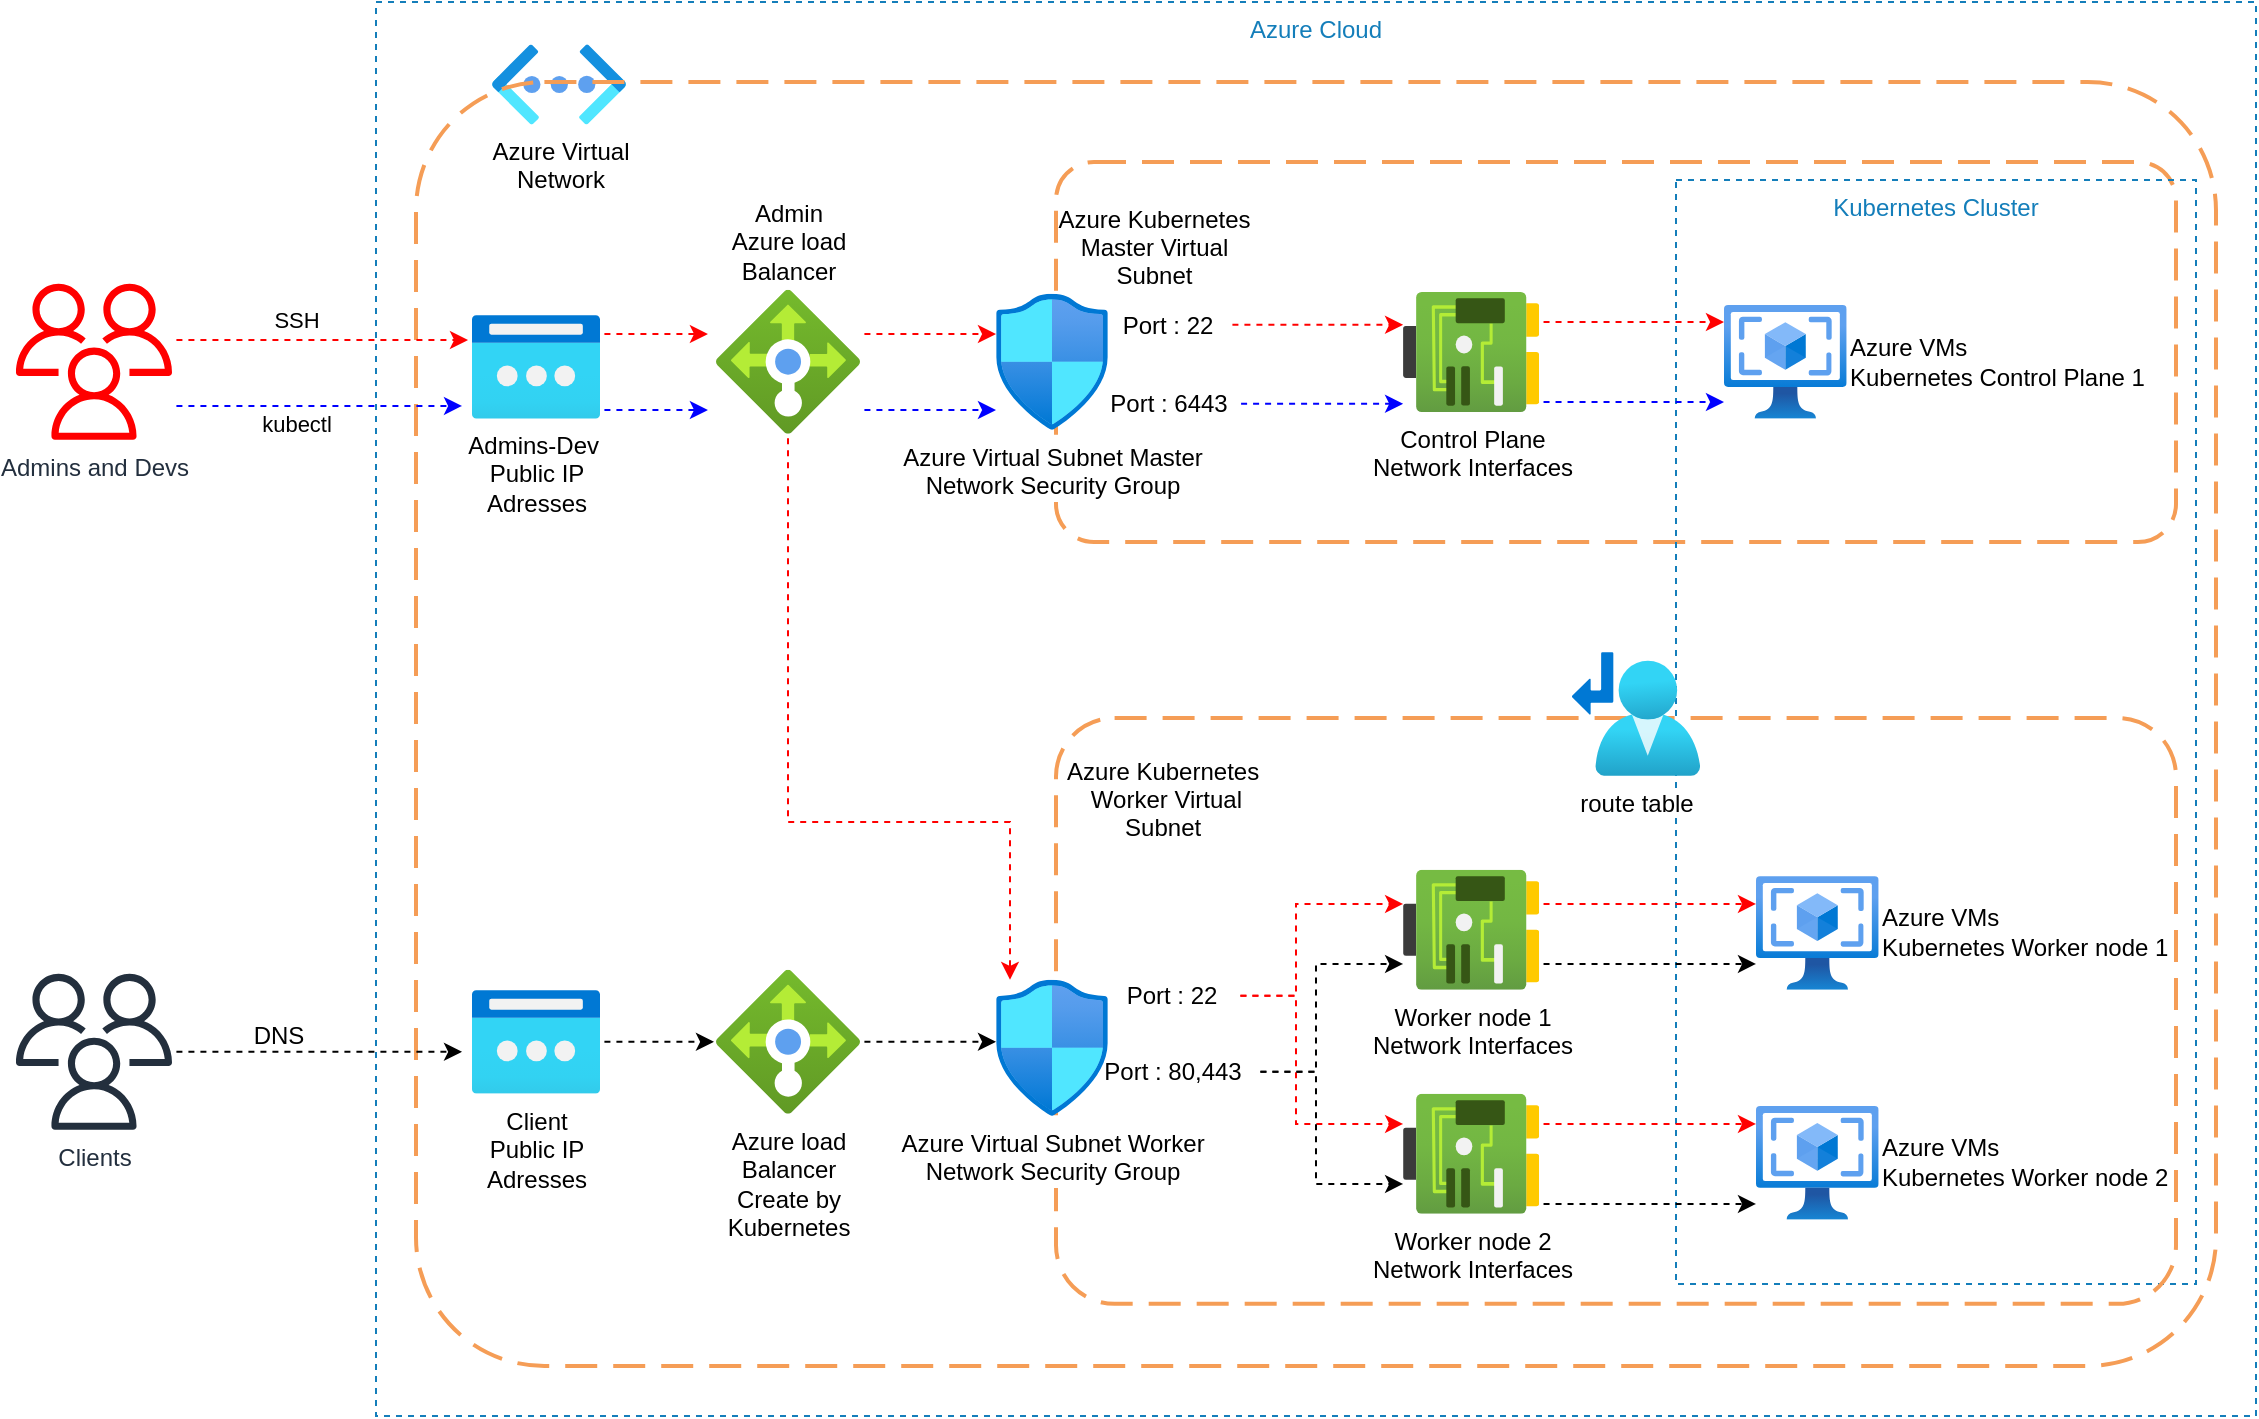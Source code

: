 <mxfile version="24.4.2" type="device">
  <diagram name="Page-1" id="6wDQ0zh6kTSqrW-CMUxc">
    <mxGraphModel dx="1034" dy="-41" grid="0" gridSize="10" guides="1" tooltips="1" connect="1" arrows="1" fold="1" page="0" pageScale="1" pageWidth="827" pageHeight="1169" math="0" shadow="0">
      <root>
        <mxCell id="0" />
        <mxCell id="1" parent="0" />
        <mxCell id="rMVCeF21x8GwSu0WunKX-1" value="Azure Cloud" style="fillColor=none;strokeColor=#147EBA;dashed=1;verticalAlign=top;fontStyle=0;fontColor=#147EBA;whiteSpace=wrap;html=1;" parent="1" vertex="1">
          <mxGeometry x="980" y="800" width="940" height="707" as="geometry" />
        </mxCell>
        <mxCell id="rMVCeF21x8GwSu0WunKX-2" value="Azure Virtual&lt;br&gt;Network" style="image;aspect=fixed;html=1;points=[];align=center;fontSize=12;image=img/lib/azure2/networking/Virtual_Networks_Classic.svg;" parent="1" vertex="1">
          <mxGeometry x="1038" y="821.25" width="67" height="40" as="geometry" />
        </mxCell>
        <mxCell id="rMVCeF21x8GwSu0WunKX-3" value="" style="rounded=1;arcSize=10;dashed=1;strokeColor=#F59D56;fillColor=none;gradientColor=none;dashPattern=8 4;strokeWidth=2;" parent="1" vertex="1">
          <mxGeometry x="1000" y="840" width="900" height="642" as="geometry" />
        </mxCell>
        <mxCell id="rMVCeF21x8GwSu0WunKX-4" value="" style="rounded=1;arcSize=10;dashed=1;strokeColor=#F59D56;fillColor=none;gradientColor=none;dashPattern=8 4;strokeWidth=2;" parent="1" vertex="1">
          <mxGeometry x="1320" y="880" width="560" height="190" as="geometry" />
        </mxCell>
        <mxCell id="rMVCeF21x8GwSu0WunKX-5" value="Azure Kubernetes&#xa; Master Virtual&#xa;Subnet" style="shape=image;verticalLabelPosition=bottom;labelBackgroundColor=none;verticalAlign=top;aspect=fixed;imageAspect=0;image=https://d1jnx9ba8s6j9r.cloudfront.net/blog/wp-content/uploads/2017/08/Sunet-Azure-Virtual-Networks-Edureka.png;" parent="1" vertex="1">
          <mxGeometry x="1341.672" y="865.25" width="55.119" height="29.867" as="geometry" />
        </mxCell>
        <mxCell id="rMVCeF21x8GwSu0WunKX-6" value="Kubernetes Cluster" style="fillColor=none;strokeColor=#147EBA;dashed=1;verticalAlign=top;fontStyle=0;fontColor=#147EBA;whiteSpace=wrap;html=1;" parent="1" vertex="1">
          <mxGeometry x="1630" y="889" width="260" height="552" as="geometry" />
        </mxCell>
        <mxCell id="rMVCeF21x8GwSu0WunKX-7" value="Azure VMs&lt;br&gt;Kubernetes Control Plane 1" style="image;aspect=fixed;html=1;points=[];align=left;fontSize=12;image=img/lib/azure2/compute/VM_Images_Classic.svg;labelPosition=right;verticalLabelPosition=middle;verticalAlign=middle;" parent="1" vertex="1">
          <mxGeometry x="1654" y="951.45" width="61.333" height="56.889" as="geometry" />
        </mxCell>
        <mxCell id="rMVCeF21x8GwSu0WunKX-49" style="edgeStyle=orthogonalEdgeStyle;rounded=0;orthogonalLoop=1;jettySize=auto;html=1;dashed=1;flowAnimation=1;strokeColor=#FF0000;" parent="1" edge="1">
          <mxGeometry relative="1" as="geometry">
            <mxPoint x="1222" y="966" as="sourcePoint" />
            <mxPoint x="1290" y="966" as="targetPoint" />
            <Array as="points">
              <mxPoint x="1260" y="966" />
              <mxPoint x="1260" y="966" />
            </Array>
          </mxGeometry>
        </mxCell>
        <mxCell id="rMVCeF21x8GwSu0WunKX-50" style="edgeStyle=orthogonalEdgeStyle;rounded=0;orthogonalLoop=1;jettySize=auto;html=1;dashed=1;strokeColor=#0000FF;flowAnimation=1;" parent="1" edge="1">
          <mxGeometry relative="1" as="geometry">
            <mxPoint x="1222" y="1004" as="sourcePoint" />
            <mxPoint x="1290" y="1004" as="targetPoint" />
            <Array as="points">
              <mxPoint x="1260" y="1004" />
              <mxPoint x="1260" y="1004" />
            </Array>
          </mxGeometry>
        </mxCell>
        <mxCell id="rMVCeF21x8GwSu0WunKX-61" style="edgeStyle=orthogonalEdgeStyle;rounded=0;orthogonalLoop=1;jettySize=auto;html=1;strokeColor=#FF0000;dashed=1;flowAnimation=1;" parent="1" source="rMVCeF21x8GwSu0WunKX-14" target="rMVCeF21x8GwSu0WunKX-46" edge="1">
          <mxGeometry relative="1" as="geometry">
            <Array as="points">
              <mxPoint x="1186" y="1210" />
              <mxPoint x="1297" y="1210" />
            </Array>
          </mxGeometry>
        </mxCell>
        <mxCell id="rMVCeF21x8GwSu0WunKX-14" value="Admin&lt;br&gt;Azure load&lt;br&gt;Balancer" style="image;aspect=fixed;html=1;points=[];align=center;fontSize=12;image=img/lib/azure2/networking/Load_Balancers.svg;labelPosition=center;verticalLabelPosition=top;verticalAlign=bottom;" parent="1" vertex="1">
          <mxGeometry x="1150" y="943.89" width="72" height="72" as="geometry" />
        </mxCell>
        <mxCell id="rMVCeF21x8GwSu0WunKX-15" value="Client &lt;br&gt;Public IP&lt;br&gt;Adresses" style="image;aspect=fixed;html=1;points=[];align=center;fontSize=12;image=img/lib/azure2/networking/Public_IP_Addresses_Classic.svg;" parent="1" vertex="1">
          <mxGeometry x="1028" y="1293.93" width="64" height="52" as="geometry" />
        </mxCell>
        <mxCell id="rMVCeF21x8GwSu0WunKX-16" value="Admins-Dev&amp;nbsp;&lt;br&gt;Public IP&lt;br&gt;Adresses" style="image;aspect=fixed;html=1;points=[];align=center;fontSize=12;image=img/lib/azure2/networking/Public_IP_Addresses_Classic.svg;labelPosition=center;verticalLabelPosition=bottom;verticalAlign=top;" parent="1" vertex="1">
          <mxGeometry x="1028" y="956.44" width="64" height="52" as="geometry" />
        </mxCell>
        <mxCell id="rMVCeF21x8GwSu0WunKX-17" value="Clients" style="sketch=0;outlineConnect=0;fontColor=#232F3E;gradientColor=none;fillColor=#232F3D;strokeColor=none;dashed=0;verticalLabelPosition=bottom;verticalAlign=top;align=center;html=1;fontSize=12;fontStyle=0;aspect=fixed;pointerEvents=1;shape=mxgraph.aws4.users;" parent="1" vertex="1">
          <mxGeometry x="800" y="1285.93" width="78" height="78" as="geometry" />
        </mxCell>
        <mxCell id="rMVCeF21x8GwSu0WunKX-18" value="Admins and Devs" style="sketch=0;outlineConnect=0;fontColor=#232F3E;gradientColor=none;fillColor=#FF0000;strokeColor=none;dashed=0;verticalLabelPosition=bottom;verticalAlign=top;align=center;html=1;fontSize=12;fontStyle=0;aspect=fixed;pointerEvents=1;shape=mxgraph.aws4.users;" parent="1" vertex="1">
          <mxGeometry x="800" y="940.89" width="78" height="78" as="geometry" />
        </mxCell>
        <mxCell id="rMVCeF21x8GwSu0WunKX-59" style="edgeStyle=orthogonalEdgeStyle;rounded=0;orthogonalLoop=1;jettySize=auto;html=1;dashed=1;flowAnimation=1;strokeColor=#FF0000;" parent="1" edge="1">
          <mxGeometry relative="1" as="geometry">
            <mxPoint x="1406.0" y="961.381" as="sourcePoint" />
            <mxPoint x="1493.56" y="961.381" as="targetPoint" />
            <Array as="points">
              <mxPoint x="1480" y="961" />
              <mxPoint x="1480" y="961" />
            </Array>
          </mxGeometry>
        </mxCell>
        <mxCell id="rMVCeF21x8GwSu0WunKX-19" value="Port : 22" style="text;html=1;align=center;verticalAlign=middle;whiteSpace=wrap;rounded=0;" parent="1" vertex="1">
          <mxGeometry x="1346.0" y="947.44" width="60" height="30" as="geometry" />
        </mxCell>
        <mxCell id="rMVCeF21x8GwSu0WunKX-51" style="edgeStyle=orthogonalEdgeStyle;rounded=0;orthogonalLoop=1;jettySize=auto;html=1;dashed=1;strokeColor=#0000FF;flowAnimation=1;" parent="1" source="rMVCeF21x8GwSu0WunKX-20" target="rMVCeF21x8GwSu0WunKX-47" edge="1">
          <mxGeometry relative="1" as="geometry">
            <Array as="points">
              <mxPoint x="1470" y="1000" />
              <mxPoint x="1470" y="1000" />
            </Array>
          </mxGeometry>
        </mxCell>
        <mxCell id="rMVCeF21x8GwSu0WunKX-20" value="Port : 6443" style="text;html=1;align=center;verticalAlign=middle;whiteSpace=wrap;rounded=0;" parent="1" vertex="1">
          <mxGeometry x="1341.67" y="985.89" width="68.67" height="30" as="geometry" />
        </mxCell>
        <mxCell id="rMVCeF21x8GwSu0WunKX-25" style="edgeStyle=orthogonalEdgeStyle;rounded=0;orthogonalLoop=1;jettySize=auto;html=1;entryX=-0.031;entryY=0.242;entryDx=0;entryDy=0;entryPerimeter=0;dashed=1;strokeColor=#FF0000;flowAnimation=1;" parent="1" source="rMVCeF21x8GwSu0WunKX-18" target="rMVCeF21x8GwSu0WunKX-16" edge="1">
          <mxGeometry relative="1" as="geometry">
            <Array as="points">
              <mxPoint x="920" y="969" />
              <mxPoint x="920" y="969" />
            </Array>
          </mxGeometry>
        </mxCell>
        <mxCell id="rMVCeF21x8GwSu0WunKX-26" value="SSH" style="edgeLabel;html=1;align=center;verticalAlign=middle;resizable=0;points=[];" parent="rMVCeF21x8GwSu0WunKX-25" vertex="1" connectable="0">
          <mxGeometry x="-0.284" y="1" relative="1" as="geometry">
            <mxPoint x="9" y="-9" as="offset" />
          </mxGeometry>
        </mxCell>
        <mxCell id="rMVCeF21x8GwSu0WunKX-27" style="edgeStyle=orthogonalEdgeStyle;rounded=0;orthogonalLoop=1;jettySize=auto;html=1;entryX=-0.078;entryY=0.876;entryDx=0;entryDy=0;entryPerimeter=0;dashed=1;strokeColor=#0000FF;flowAnimation=1;" parent="1" source="rMVCeF21x8GwSu0WunKX-18" target="rMVCeF21x8GwSu0WunKX-16" edge="1">
          <mxGeometry relative="1" as="geometry">
            <Array as="points">
              <mxPoint x="910" y="1002" />
              <mxPoint x="910" y="1002" />
            </Array>
          </mxGeometry>
        </mxCell>
        <mxCell id="rMVCeF21x8GwSu0WunKX-28" value="kubectl" style="edgeLabel;html=1;align=center;verticalAlign=middle;resizable=0;points=[];" parent="rMVCeF21x8GwSu0WunKX-27" vertex="1" connectable="0">
          <mxGeometry x="-0.035" y="-3" relative="1" as="geometry">
            <mxPoint x="-8" y="6" as="offset" />
          </mxGeometry>
        </mxCell>
        <mxCell id="rMVCeF21x8GwSu0WunKX-52" style="edgeStyle=orthogonalEdgeStyle;rounded=0;orthogonalLoop=1;jettySize=auto;html=1;dashed=1;flowAnimation=1;" parent="1" edge="1">
          <mxGeometry relative="1" as="geometry">
            <Array as="points">
              <mxPoint x="1260" y="1319.93" />
              <mxPoint x="1260" y="1319.93" />
            </Array>
            <mxPoint x="1222" y="1319.9" as="sourcePoint" />
            <mxPoint x="1290" y="1319.9" as="targetPoint" />
          </mxGeometry>
        </mxCell>
        <mxCell id="rMVCeF21x8GwSu0WunKX-31" value="Azure load&lt;br&gt;Balancer&lt;br&gt;Create by &lt;br&gt;Kubernetes" style="image;aspect=fixed;html=1;points=[];align=center;fontSize=12;image=img/lib/azure2/networking/Load_Balancers.svg;" parent="1" vertex="1">
          <mxGeometry x="1150" y="1283.93" width="72" height="72" as="geometry" />
        </mxCell>
        <mxCell id="rMVCeF21x8GwSu0WunKX-32" style="edgeStyle=orthogonalEdgeStyle;rounded=0;orthogonalLoop=1;jettySize=auto;html=1;entryX=-0.056;entryY=0.307;entryDx=0;entryDy=0;entryPerimeter=0;dashed=1;flowAnimation=1;strokeColor=#FF0000;" parent="1" source="rMVCeF21x8GwSu0WunKX-16" target="rMVCeF21x8GwSu0WunKX-14" edge="1">
          <mxGeometry relative="1" as="geometry">
            <Array as="points">
              <mxPoint x="1110" y="966" />
              <mxPoint x="1110" y="966" />
            </Array>
          </mxGeometry>
        </mxCell>
        <mxCell id="rMVCeF21x8GwSu0WunKX-33" style="edgeStyle=orthogonalEdgeStyle;rounded=0;orthogonalLoop=1;jettySize=auto;html=1;entryX=-0.056;entryY=0.835;entryDx=0;entryDy=0;entryPerimeter=0;dashed=1;strokeColor=#0000FF;flowAnimation=1;" parent="1" source="rMVCeF21x8GwSu0WunKX-16" target="rMVCeF21x8GwSu0WunKX-14" edge="1">
          <mxGeometry relative="1" as="geometry">
            <Array as="points">
              <mxPoint x="1100" y="1004" />
              <mxPoint x="1100" y="1004" />
            </Array>
          </mxGeometry>
        </mxCell>
        <mxCell id="rMVCeF21x8GwSu0WunKX-34" style="edgeStyle=orthogonalEdgeStyle;rounded=0;orthogonalLoop=1;jettySize=auto;html=1;entryX=-0.078;entryY=0.596;entryDx=0;entryDy=0;entryPerimeter=0;dashed=1;flowAnimation=1;" parent="1" source="rMVCeF21x8GwSu0WunKX-17" target="rMVCeF21x8GwSu0WunKX-15" edge="1">
          <mxGeometry relative="1" as="geometry" />
        </mxCell>
        <mxCell id="rMVCeF21x8GwSu0WunKX-35" value="DNS" style="text;html=1;align=center;verticalAlign=middle;resizable=0;points=[];autosize=1;strokeColor=none;fillColor=none;" parent="1" vertex="1">
          <mxGeometry x="906" y="1301.93" width="50" height="30" as="geometry" />
        </mxCell>
        <mxCell id="rMVCeF21x8GwSu0WunKX-36" style="edgeStyle=orthogonalEdgeStyle;rounded=0;orthogonalLoop=1;jettySize=auto;html=1;entryX=-0.014;entryY=0.5;entryDx=0;entryDy=0;entryPerimeter=0;dashed=1;flowAnimation=1;" parent="1" source="rMVCeF21x8GwSu0WunKX-15" target="rMVCeF21x8GwSu0WunKX-31" edge="1">
          <mxGeometry relative="1" as="geometry" />
        </mxCell>
        <mxCell id="rMVCeF21x8GwSu0WunKX-37" value="" style="rounded=1;arcSize=10;dashed=1;strokeColor=#F59D56;fillColor=none;gradientColor=none;dashPattern=8 4;strokeWidth=2;" parent="1" vertex="1">
          <mxGeometry x="1320" y="1158" width="560" height="292.93" as="geometry" />
        </mxCell>
        <mxCell id="rMVCeF21x8GwSu0WunKX-38" value="Azure Kubernetes&#xa; Worker Virtual&#xa;Subnet" style="shape=image;verticalLabelPosition=bottom;labelBackgroundColor=none;verticalAlign=top;aspect=fixed;imageAspect=0;image=https://d1jnx9ba8s6j9r.cloudfront.net/blog/wp-content/uploads/2017/08/Sunet-Azure-Virtual-Networks-Edureka.png;" parent="1" vertex="1">
          <mxGeometry x="1346.002" y="1141.07" width="55.119" height="29.867" as="geometry" />
        </mxCell>
        <mxCell id="rMVCeF21x8GwSu0WunKX-39" value="Azure VMs&lt;br&gt;Kubernetes Worker node 2" style="image;aspect=fixed;html=1;points=[];align=left;fontSize=12;image=img/lib/azure2/compute/VM_Images_Classic.svg;labelPosition=right;verticalLabelPosition=middle;verticalAlign=middle;" parent="1" vertex="1">
          <mxGeometry x="1670" y="1351.93" width="61.333" height="56.889" as="geometry" />
        </mxCell>
        <mxCell id="rMVCeF21x8GwSu0WunKX-42" value="Azure VMs&lt;br&gt;Kubernetes Worker node 1" style="image;aspect=fixed;html=1;points=[];align=left;fontSize=12;image=img/lib/azure2/compute/VM_Images_Classic.svg;labelPosition=right;verticalLabelPosition=middle;verticalAlign=middle;" parent="1" vertex="1">
          <mxGeometry x="1670" y="1237.04" width="61.333" height="56.889" as="geometry" />
        </mxCell>
        <mxCell id="rMVCeF21x8GwSu0WunKX-62" style="edgeStyle=orthogonalEdgeStyle;rounded=0;orthogonalLoop=1;jettySize=auto;html=1;strokeColor=#FF0000;dashed=1;flowAnimation=1;" parent="1" source="rMVCeF21x8GwSu0WunKX-43" target="rMVCeF21x8GwSu0WunKX-48" edge="1">
          <mxGeometry relative="1" as="geometry">
            <Array as="points">
              <mxPoint x="1440" y="1296.93" />
              <mxPoint x="1440" y="1250.93" />
            </Array>
          </mxGeometry>
        </mxCell>
        <mxCell id="rMVCeF21x8GwSu0WunKX-63" style="edgeStyle=orthogonalEdgeStyle;rounded=0;orthogonalLoop=1;jettySize=auto;html=1;strokeColor=#FF0000;dashed=1;flowAnimation=1;" parent="1" source="rMVCeF21x8GwSu0WunKX-43" target="rMVCeF21x8GwSu0WunKX-54" edge="1">
          <mxGeometry relative="1" as="geometry">
            <Array as="points">
              <mxPoint x="1440" y="1296.93" />
              <mxPoint x="1440" y="1360.93" />
            </Array>
          </mxGeometry>
        </mxCell>
        <mxCell id="rMVCeF21x8GwSu0WunKX-43" value="Port : 22" style="text;html=1;align=center;verticalAlign=middle;whiteSpace=wrap;rounded=0;" parent="1" vertex="1">
          <mxGeometry x="1346.01" y="1281.93" width="63.99" height="30" as="geometry" />
        </mxCell>
        <mxCell id="rMVCeF21x8GwSu0WunKX-53" style="edgeStyle=orthogonalEdgeStyle;rounded=0;orthogonalLoop=1;jettySize=auto;html=1;dashed=1;flowAnimation=1;" parent="1" source="rMVCeF21x8GwSu0WunKX-44" target="rMVCeF21x8GwSu0WunKX-48" edge="1">
          <mxGeometry relative="1" as="geometry">
            <Array as="points">
              <mxPoint x="1450" y="1334.93" />
              <mxPoint x="1450" y="1280.93" />
            </Array>
          </mxGeometry>
        </mxCell>
        <mxCell id="rMVCeF21x8GwSu0WunKX-56" style="edgeStyle=orthogonalEdgeStyle;rounded=0;orthogonalLoop=1;jettySize=auto;html=1;flowAnimation=1;dashed=1;" parent="1" source="rMVCeF21x8GwSu0WunKX-44" target="rMVCeF21x8GwSu0WunKX-54" edge="1">
          <mxGeometry relative="1" as="geometry">
            <Array as="points">
              <mxPoint x="1450" y="1334.93" />
              <mxPoint x="1450" y="1390.93" />
            </Array>
          </mxGeometry>
        </mxCell>
        <mxCell id="rMVCeF21x8GwSu0WunKX-44" value="Port : 80,443" style="text;html=1;align=center;verticalAlign=middle;whiteSpace=wrap;rounded=0;" parent="1" vertex="1">
          <mxGeometry x="1337.34" y="1319.93" width="82.66" height="30" as="geometry" />
        </mxCell>
        <mxCell id="rMVCeF21x8GwSu0WunKX-45" value="Azure Virtual Subnet Master &lt;br&gt;Network Security Group" style="image;aspect=fixed;html=1;points=[];align=center;fontSize=12;image=img/lib/azure2/networking/Network_Security_Groups.svg;" parent="1" vertex="1">
          <mxGeometry x="1290" y="945.89" width="56.0" height="68" as="geometry" />
        </mxCell>
        <mxCell id="rMVCeF21x8GwSu0WunKX-46" value="Azure Virtual Subnet Worker&lt;br&gt;Network Security Group" style="image;aspect=fixed;html=1;points=[];align=center;fontSize=12;image=img/lib/azure2/networking/Network_Security_Groups.svg;" parent="1" vertex="1">
          <mxGeometry x="1290" y="1288.93" width="56.0" height="68" as="geometry" />
        </mxCell>
        <mxCell id="rMVCeF21x8GwSu0WunKX-58" style="edgeStyle=orthogonalEdgeStyle;rounded=0;orthogonalLoop=1;jettySize=auto;html=1;dashed=1;flowAnimation=1;strokeColor=#0000FF;" parent="1" source="rMVCeF21x8GwSu0WunKX-47" target="rMVCeF21x8GwSu0WunKX-7" edge="1">
          <mxGeometry relative="1" as="geometry">
            <Array as="points">
              <mxPoint x="1590" y="1000" />
              <mxPoint x="1590" y="1000" />
            </Array>
          </mxGeometry>
        </mxCell>
        <mxCell id="rMVCeF21x8GwSu0WunKX-60" style="edgeStyle=orthogonalEdgeStyle;rounded=0;orthogonalLoop=1;jettySize=auto;html=1;strokeColor=#FF0000;dashed=1;flowAnimation=1;" parent="1" source="rMVCeF21x8GwSu0WunKX-47" target="rMVCeF21x8GwSu0WunKX-7" edge="1">
          <mxGeometry relative="1" as="geometry">
            <Array as="points">
              <mxPoint x="1590" y="960" />
              <mxPoint x="1590" y="960" />
            </Array>
          </mxGeometry>
        </mxCell>
        <mxCell id="rMVCeF21x8GwSu0WunKX-47" value="Control Plane &lt;br&gt;Network Interfaces" style="image;aspect=fixed;html=1;points=[];align=center;fontSize=12;image=img/lib/azure2/networking/Network_Interfaces.svg;" parent="1" vertex="1">
          <mxGeometry x="1493.56" y="945" width="68" height="60" as="geometry" />
        </mxCell>
        <mxCell id="rMVCeF21x8GwSu0WunKX-55" style="edgeStyle=orthogonalEdgeStyle;rounded=0;orthogonalLoop=1;jettySize=auto;html=1;dashed=1;flowAnimation=1;" parent="1" source="rMVCeF21x8GwSu0WunKX-48" target="rMVCeF21x8GwSu0WunKX-42" edge="1">
          <mxGeometry relative="1" as="geometry">
            <Array as="points">
              <mxPoint x="1590" y="1280.93" />
              <mxPoint x="1590" y="1280.93" />
            </Array>
          </mxGeometry>
        </mxCell>
        <mxCell id="rMVCeF21x8GwSu0WunKX-65" style="edgeStyle=orthogonalEdgeStyle;rounded=0;orthogonalLoop=1;jettySize=auto;html=1;strokeColor=#FF0000;dashed=1;flowAnimation=1;" parent="1" source="rMVCeF21x8GwSu0WunKX-48" target="rMVCeF21x8GwSu0WunKX-42" edge="1">
          <mxGeometry relative="1" as="geometry">
            <Array as="points">
              <mxPoint x="1620" y="1250.93" />
              <mxPoint x="1620" y="1250.93" />
            </Array>
          </mxGeometry>
        </mxCell>
        <mxCell id="rMVCeF21x8GwSu0WunKX-48" value="Worker node 1&lt;br&gt;Network Interfaces" style="image;aspect=fixed;html=1;points=[];align=center;fontSize=12;image=img/lib/azure2/networking/Network_Interfaces.svg;" parent="1" vertex="1">
          <mxGeometry x="1493.56" y="1233.93" width="68" height="60" as="geometry" />
        </mxCell>
        <mxCell id="rMVCeF21x8GwSu0WunKX-57" style="edgeStyle=orthogonalEdgeStyle;rounded=0;orthogonalLoop=1;jettySize=auto;html=1;dashed=1;flowAnimation=1;" parent="1" source="rMVCeF21x8GwSu0WunKX-54" target="rMVCeF21x8GwSu0WunKX-39" edge="1">
          <mxGeometry relative="1" as="geometry">
            <Array as="points">
              <mxPoint x="1590" y="1400.93" />
              <mxPoint x="1590" y="1400.93" />
            </Array>
          </mxGeometry>
        </mxCell>
        <mxCell id="rMVCeF21x8GwSu0WunKX-66" style="edgeStyle=orthogonalEdgeStyle;rounded=0;orthogonalLoop=1;jettySize=auto;html=1;strokeColor=#FF0000;dashed=1;flowAnimation=1;" parent="1" source="rMVCeF21x8GwSu0WunKX-54" target="rMVCeF21x8GwSu0WunKX-39" edge="1">
          <mxGeometry relative="1" as="geometry">
            <Array as="points">
              <mxPoint x="1620" y="1360.93" />
              <mxPoint x="1620" y="1360.93" />
            </Array>
          </mxGeometry>
        </mxCell>
        <mxCell id="rMVCeF21x8GwSu0WunKX-54" value="Worker node 2&lt;br&gt;Network Interfaces" style="image;aspect=fixed;html=1;points=[];align=center;fontSize=12;image=img/lib/azure2/networking/Network_Interfaces.svg;" parent="1" vertex="1">
          <mxGeometry x="1493.56" y="1345.93" width="68" height="60" as="geometry" />
        </mxCell>
        <mxCell id="33eF88yp3RpWiUMnkxEr-1" value="route table" style="image;aspect=fixed;html=1;points=[];align=center;fontSize=12;image=img/lib/azure2/networking/Route_Tables.svg;" parent="1" vertex="1">
          <mxGeometry x="1578" y="1125" width="64" height="62" as="geometry" />
        </mxCell>
      </root>
    </mxGraphModel>
  </diagram>
</mxfile>
